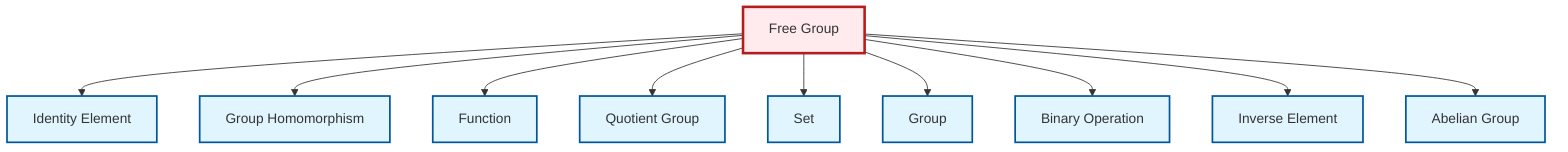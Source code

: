 graph TD
    classDef definition fill:#e1f5fe,stroke:#01579b,stroke-width:2px
    classDef theorem fill:#f3e5f5,stroke:#4a148c,stroke-width:2px
    classDef axiom fill:#fff3e0,stroke:#e65100,stroke-width:2px
    classDef example fill:#e8f5e9,stroke:#1b5e20,stroke-width:2px
    classDef current fill:#ffebee,stroke:#b71c1c,stroke-width:3px
    def-binary-operation["Binary Operation"]:::definition
    def-inverse-element["Inverse Element"]:::definition
    def-homomorphism["Group Homomorphism"]:::definition
    def-function["Function"]:::definition
    def-abelian-group["Abelian Group"]:::definition
    def-free-group["Free Group"]:::definition
    def-identity-element["Identity Element"]:::definition
    def-set["Set"]:::definition
    def-group["Group"]:::definition
    def-quotient-group["Quotient Group"]:::definition
    def-free-group --> def-identity-element
    def-free-group --> def-homomorphism
    def-free-group --> def-function
    def-free-group --> def-quotient-group
    def-free-group --> def-set
    def-free-group --> def-group
    def-free-group --> def-binary-operation
    def-free-group --> def-inverse-element
    def-free-group --> def-abelian-group
    class def-free-group current